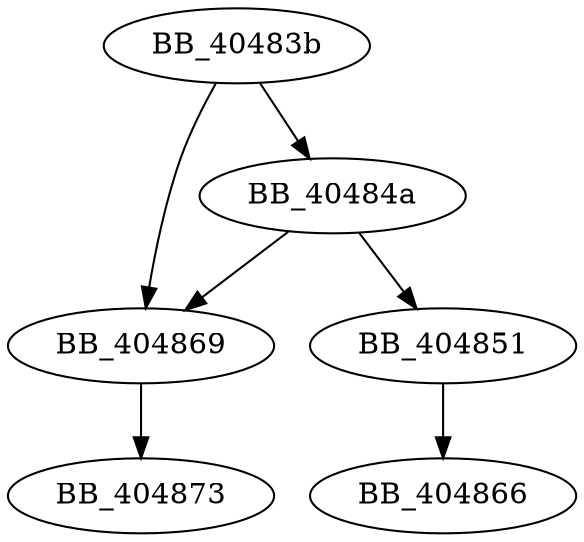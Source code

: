 DiGraph __unlock_file{
BB_40483b->BB_40484a
BB_40483b->BB_404869
BB_40484a->BB_404851
BB_40484a->BB_404869
BB_404851->BB_404866
BB_404869->BB_404873
}
